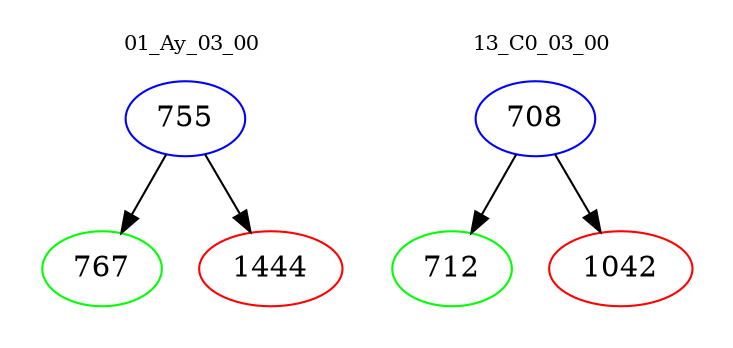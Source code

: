 digraph{
subgraph cluster_0 {
color = white
label = "01_Ay_03_00";
fontsize=10;
T0_755 [label="755", color="blue"]
T0_755 -> T0_767 [color="black"]
T0_767 [label="767", color="green"]
T0_755 -> T0_1444 [color="black"]
T0_1444 [label="1444", color="red"]
}
subgraph cluster_1 {
color = white
label = "13_C0_03_00";
fontsize=10;
T1_708 [label="708", color="blue"]
T1_708 -> T1_712 [color="black"]
T1_712 [label="712", color="green"]
T1_708 -> T1_1042 [color="black"]
T1_1042 [label="1042", color="red"]
}
}
